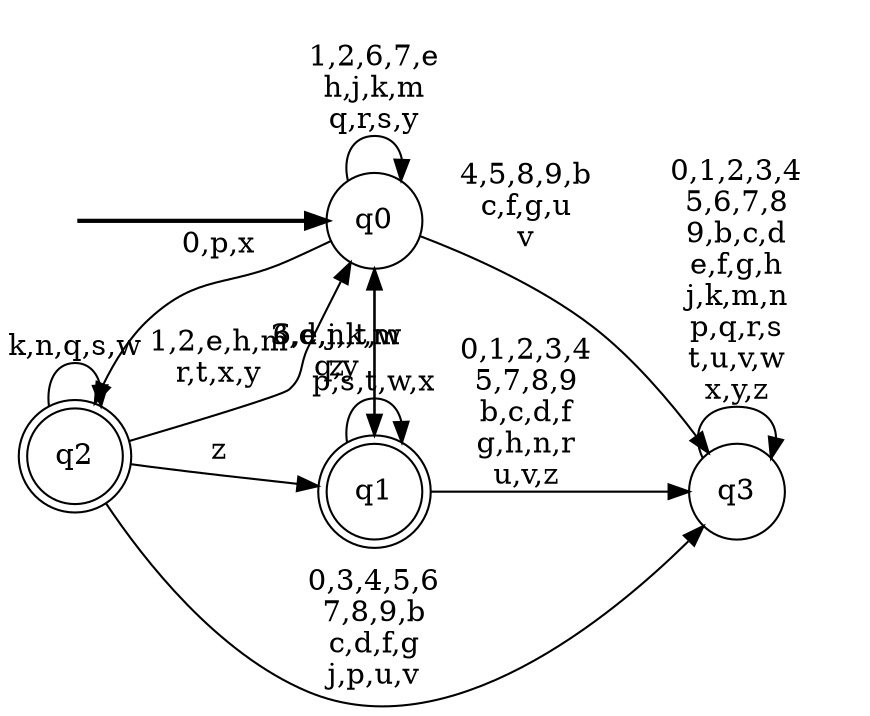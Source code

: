 digraph BlueStar {
__start0 [style = invis, shape = none, label = "", width = 0, height = 0];

rankdir=LR;
size="8,5";

s0 [style="filled", color="black", fillcolor="white" shape="circle", label="q0"];
s1 [style="rounded,filled", color="black", fillcolor="white" shape="doublecircle", label="q1"];
s2 [style="rounded,filled", color="black", fillcolor="white" shape="doublecircle", label="q2"];
s3 [style="filled", color="black", fillcolor="white" shape="circle", label="q3"];
subgraph cluster_main { 
	graph [pad=".75", ranksep="0.15", nodesep="0.15"];
	 style=invis; 
	__start0 -> s0 [penwidth=2];
}
s0 -> s0 [label="1,2,6,7,e\nh,j,k,m\nq,r,s,y"];
s0 -> s1 [label="3,d,n,t,w\nz"];
s0 -> s2 [label="0,p,x"];
s0 -> s3 [label="4,5,8,9,b\nc,f,g,u\nv"];
s1 -> s0 [label="6,e,j,k,m\nq,y"];
s1 -> s1 [label="p,s,t,w,x"];
s1 -> s3 [label="0,1,2,3,4\n5,7,8,9\nb,c,d,f\ng,h,n,r\nu,v,z"];
s2 -> s0 [label="1,2,e,h,m\nr,t,x,y"];
s2 -> s1 [label="z"];
s2 -> s2 [label="k,n,q,s,w"];
s2 -> s3 [label="0,3,4,5,6\n7,8,9,b\nc,d,f,g\nj,p,u,v"];
s3 -> s3 [label="0,1,2,3,4\n5,6,7,8\n9,b,c,d\ne,f,g,h\nj,k,m,n\np,q,r,s\nt,u,v,w\nx,y,z"];

}
